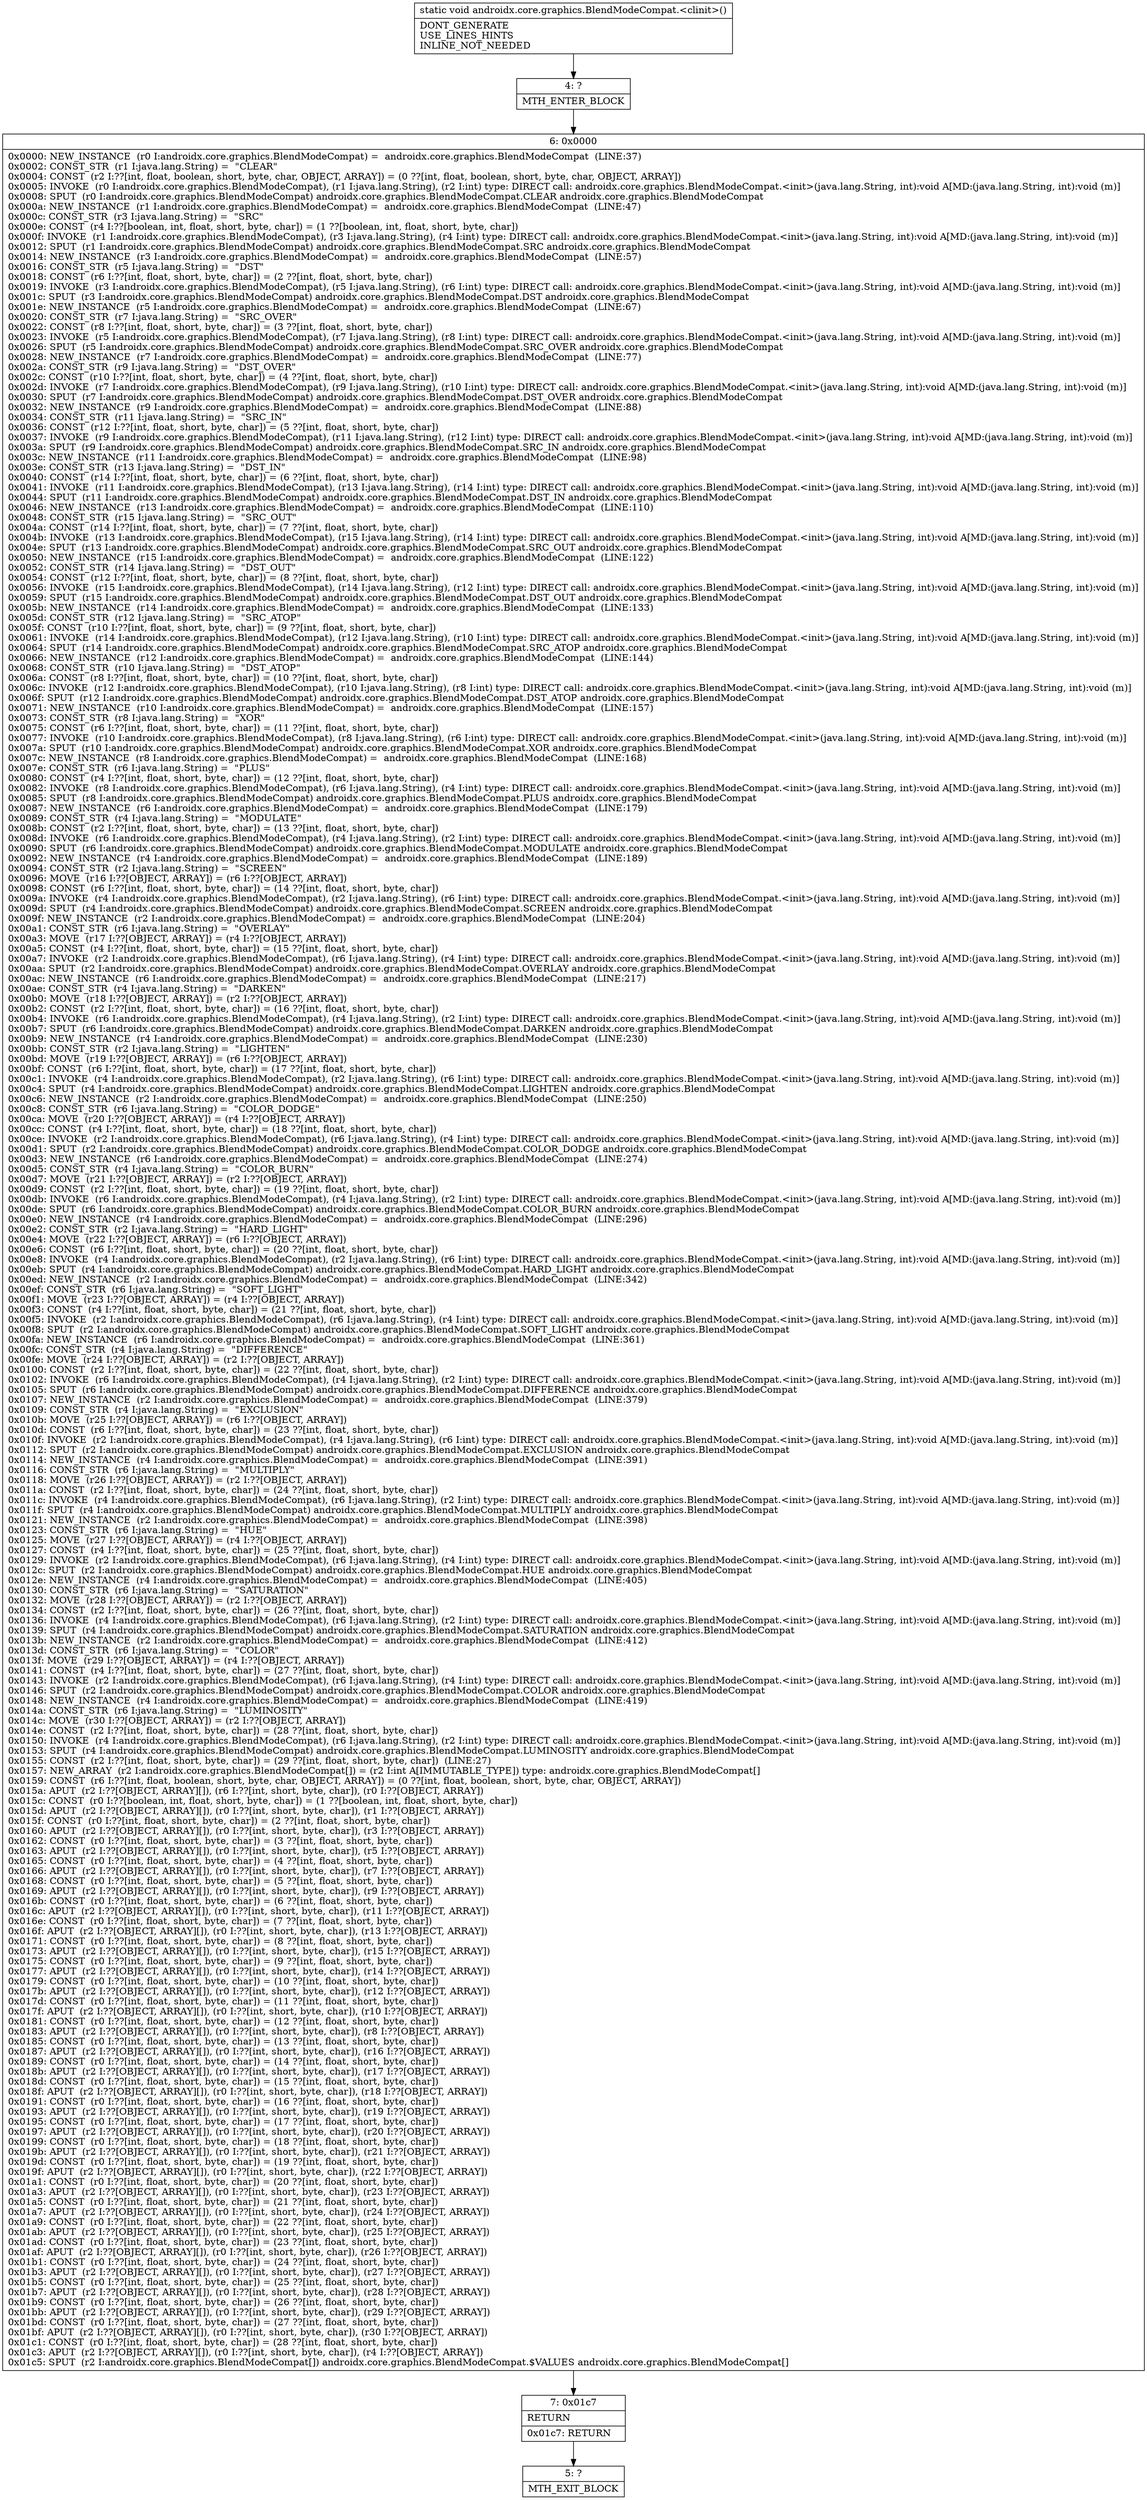 digraph "CFG forandroidx.core.graphics.BlendModeCompat.\<clinit\>()V" {
Node_4 [shape=record,label="{4\:\ ?|MTH_ENTER_BLOCK\l}"];
Node_6 [shape=record,label="{6\:\ 0x0000|0x0000: NEW_INSTANCE  (r0 I:androidx.core.graphics.BlendModeCompat) =  androidx.core.graphics.BlendModeCompat  (LINE:37)\l0x0002: CONST_STR  (r1 I:java.lang.String) =  \"CLEAR\" \l0x0004: CONST  (r2 I:??[int, float, boolean, short, byte, char, OBJECT, ARRAY]) = (0 ??[int, float, boolean, short, byte, char, OBJECT, ARRAY]) \l0x0005: INVOKE  (r0 I:androidx.core.graphics.BlendModeCompat), (r1 I:java.lang.String), (r2 I:int) type: DIRECT call: androidx.core.graphics.BlendModeCompat.\<init\>(java.lang.String, int):void A[MD:(java.lang.String, int):void (m)]\l0x0008: SPUT  (r0 I:androidx.core.graphics.BlendModeCompat) androidx.core.graphics.BlendModeCompat.CLEAR androidx.core.graphics.BlendModeCompat \l0x000a: NEW_INSTANCE  (r1 I:androidx.core.graphics.BlendModeCompat) =  androidx.core.graphics.BlendModeCompat  (LINE:47)\l0x000c: CONST_STR  (r3 I:java.lang.String) =  \"SRC\" \l0x000e: CONST  (r4 I:??[boolean, int, float, short, byte, char]) = (1 ??[boolean, int, float, short, byte, char]) \l0x000f: INVOKE  (r1 I:androidx.core.graphics.BlendModeCompat), (r3 I:java.lang.String), (r4 I:int) type: DIRECT call: androidx.core.graphics.BlendModeCompat.\<init\>(java.lang.String, int):void A[MD:(java.lang.String, int):void (m)]\l0x0012: SPUT  (r1 I:androidx.core.graphics.BlendModeCompat) androidx.core.graphics.BlendModeCompat.SRC androidx.core.graphics.BlendModeCompat \l0x0014: NEW_INSTANCE  (r3 I:androidx.core.graphics.BlendModeCompat) =  androidx.core.graphics.BlendModeCompat  (LINE:57)\l0x0016: CONST_STR  (r5 I:java.lang.String) =  \"DST\" \l0x0018: CONST  (r6 I:??[int, float, short, byte, char]) = (2 ??[int, float, short, byte, char]) \l0x0019: INVOKE  (r3 I:androidx.core.graphics.BlendModeCompat), (r5 I:java.lang.String), (r6 I:int) type: DIRECT call: androidx.core.graphics.BlendModeCompat.\<init\>(java.lang.String, int):void A[MD:(java.lang.String, int):void (m)]\l0x001c: SPUT  (r3 I:androidx.core.graphics.BlendModeCompat) androidx.core.graphics.BlendModeCompat.DST androidx.core.graphics.BlendModeCompat \l0x001e: NEW_INSTANCE  (r5 I:androidx.core.graphics.BlendModeCompat) =  androidx.core.graphics.BlendModeCompat  (LINE:67)\l0x0020: CONST_STR  (r7 I:java.lang.String) =  \"SRC_OVER\" \l0x0022: CONST  (r8 I:??[int, float, short, byte, char]) = (3 ??[int, float, short, byte, char]) \l0x0023: INVOKE  (r5 I:androidx.core.graphics.BlendModeCompat), (r7 I:java.lang.String), (r8 I:int) type: DIRECT call: androidx.core.graphics.BlendModeCompat.\<init\>(java.lang.String, int):void A[MD:(java.lang.String, int):void (m)]\l0x0026: SPUT  (r5 I:androidx.core.graphics.BlendModeCompat) androidx.core.graphics.BlendModeCompat.SRC_OVER androidx.core.graphics.BlendModeCompat \l0x0028: NEW_INSTANCE  (r7 I:androidx.core.graphics.BlendModeCompat) =  androidx.core.graphics.BlendModeCompat  (LINE:77)\l0x002a: CONST_STR  (r9 I:java.lang.String) =  \"DST_OVER\" \l0x002c: CONST  (r10 I:??[int, float, short, byte, char]) = (4 ??[int, float, short, byte, char]) \l0x002d: INVOKE  (r7 I:androidx.core.graphics.BlendModeCompat), (r9 I:java.lang.String), (r10 I:int) type: DIRECT call: androidx.core.graphics.BlendModeCompat.\<init\>(java.lang.String, int):void A[MD:(java.lang.String, int):void (m)]\l0x0030: SPUT  (r7 I:androidx.core.graphics.BlendModeCompat) androidx.core.graphics.BlendModeCompat.DST_OVER androidx.core.graphics.BlendModeCompat \l0x0032: NEW_INSTANCE  (r9 I:androidx.core.graphics.BlendModeCompat) =  androidx.core.graphics.BlendModeCompat  (LINE:88)\l0x0034: CONST_STR  (r11 I:java.lang.String) =  \"SRC_IN\" \l0x0036: CONST  (r12 I:??[int, float, short, byte, char]) = (5 ??[int, float, short, byte, char]) \l0x0037: INVOKE  (r9 I:androidx.core.graphics.BlendModeCompat), (r11 I:java.lang.String), (r12 I:int) type: DIRECT call: androidx.core.graphics.BlendModeCompat.\<init\>(java.lang.String, int):void A[MD:(java.lang.String, int):void (m)]\l0x003a: SPUT  (r9 I:androidx.core.graphics.BlendModeCompat) androidx.core.graphics.BlendModeCompat.SRC_IN androidx.core.graphics.BlendModeCompat \l0x003c: NEW_INSTANCE  (r11 I:androidx.core.graphics.BlendModeCompat) =  androidx.core.graphics.BlendModeCompat  (LINE:98)\l0x003e: CONST_STR  (r13 I:java.lang.String) =  \"DST_IN\" \l0x0040: CONST  (r14 I:??[int, float, short, byte, char]) = (6 ??[int, float, short, byte, char]) \l0x0041: INVOKE  (r11 I:androidx.core.graphics.BlendModeCompat), (r13 I:java.lang.String), (r14 I:int) type: DIRECT call: androidx.core.graphics.BlendModeCompat.\<init\>(java.lang.String, int):void A[MD:(java.lang.String, int):void (m)]\l0x0044: SPUT  (r11 I:androidx.core.graphics.BlendModeCompat) androidx.core.graphics.BlendModeCompat.DST_IN androidx.core.graphics.BlendModeCompat \l0x0046: NEW_INSTANCE  (r13 I:androidx.core.graphics.BlendModeCompat) =  androidx.core.graphics.BlendModeCompat  (LINE:110)\l0x0048: CONST_STR  (r15 I:java.lang.String) =  \"SRC_OUT\" \l0x004a: CONST  (r14 I:??[int, float, short, byte, char]) = (7 ??[int, float, short, byte, char]) \l0x004b: INVOKE  (r13 I:androidx.core.graphics.BlendModeCompat), (r15 I:java.lang.String), (r14 I:int) type: DIRECT call: androidx.core.graphics.BlendModeCompat.\<init\>(java.lang.String, int):void A[MD:(java.lang.String, int):void (m)]\l0x004e: SPUT  (r13 I:androidx.core.graphics.BlendModeCompat) androidx.core.graphics.BlendModeCompat.SRC_OUT androidx.core.graphics.BlendModeCompat \l0x0050: NEW_INSTANCE  (r15 I:androidx.core.graphics.BlendModeCompat) =  androidx.core.graphics.BlendModeCompat  (LINE:122)\l0x0052: CONST_STR  (r14 I:java.lang.String) =  \"DST_OUT\" \l0x0054: CONST  (r12 I:??[int, float, short, byte, char]) = (8 ??[int, float, short, byte, char]) \l0x0056: INVOKE  (r15 I:androidx.core.graphics.BlendModeCompat), (r14 I:java.lang.String), (r12 I:int) type: DIRECT call: androidx.core.graphics.BlendModeCompat.\<init\>(java.lang.String, int):void A[MD:(java.lang.String, int):void (m)]\l0x0059: SPUT  (r15 I:androidx.core.graphics.BlendModeCompat) androidx.core.graphics.BlendModeCompat.DST_OUT androidx.core.graphics.BlendModeCompat \l0x005b: NEW_INSTANCE  (r14 I:androidx.core.graphics.BlendModeCompat) =  androidx.core.graphics.BlendModeCompat  (LINE:133)\l0x005d: CONST_STR  (r12 I:java.lang.String) =  \"SRC_ATOP\" \l0x005f: CONST  (r10 I:??[int, float, short, byte, char]) = (9 ??[int, float, short, byte, char]) \l0x0061: INVOKE  (r14 I:androidx.core.graphics.BlendModeCompat), (r12 I:java.lang.String), (r10 I:int) type: DIRECT call: androidx.core.graphics.BlendModeCompat.\<init\>(java.lang.String, int):void A[MD:(java.lang.String, int):void (m)]\l0x0064: SPUT  (r14 I:androidx.core.graphics.BlendModeCompat) androidx.core.graphics.BlendModeCompat.SRC_ATOP androidx.core.graphics.BlendModeCompat \l0x0066: NEW_INSTANCE  (r12 I:androidx.core.graphics.BlendModeCompat) =  androidx.core.graphics.BlendModeCompat  (LINE:144)\l0x0068: CONST_STR  (r10 I:java.lang.String) =  \"DST_ATOP\" \l0x006a: CONST  (r8 I:??[int, float, short, byte, char]) = (10 ??[int, float, short, byte, char]) \l0x006c: INVOKE  (r12 I:androidx.core.graphics.BlendModeCompat), (r10 I:java.lang.String), (r8 I:int) type: DIRECT call: androidx.core.graphics.BlendModeCompat.\<init\>(java.lang.String, int):void A[MD:(java.lang.String, int):void (m)]\l0x006f: SPUT  (r12 I:androidx.core.graphics.BlendModeCompat) androidx.core.graphics.BlendModeCompat.DST_ATOP androidx.core.graphics.BlendModeCompat \l0x0071: NEW_INSTANCE  (r10 I:androidx.core.graphics.BlendModeCompat) =  androidx.core.graphics.BlendModeCompat  (LINE:157)\l0x0073: CONST_STR  (r8 I:java.lang.String) =  \"XOR\" \l0x0075: CONST  (r6 I:??[int, float, short, byte, char]) = (11 ??[int, float, short, byte, char]) \l0x0077: INVOKE  (r10 I:androidx.core.graphics.BlendModeCompat), (r8 I:java.lang.String), (r6 I:int) type: DIRECT call: androidx.core.graphics.BlendModeCompat.\<init\>(java.lang.String, int):void A[MD:(java.lang.String, int):void (m)]\l0x007a: SPUT  (r10 I:androidx.core.graphics.BlendModeCompat) androidx.core.graphics.BlendModeCompat.XOR androidx.core.graphics.BlendModeCompat \l0x007c: NEW_INSTANCE  (r8 I:androidx.core.graphics.BlendModeCompat) =  androidx.core.graphics.BlendModeCompat  (LINE:168)\l0x007e: CONST_STR  (r6 I:java.lang.String) =  \"PLUS\" \l0x0080: CONST  (r4 I:??[int, float, short, byte, char]) = (12 ??[int, float, short, byte, char]) \l0x0082: INVOKE  (r8 I:androidx.core.graphics.BlendModeCompat), (r6 I:java.lang.String), (r4 I:int) type: DIRECT call: androidx.core.graphics.BlendModeCompat.\<init\>(java.lang.String, int):void A[MD:(java.lang.String, int):void (m)]\l0x0085: SPUT  (r8 I:androidx.core.graphics.BlendModeCompat) androidx.core.graphics.BlendModeCompat.PLUS androidx.core.graphics.BlendModeCompat \l0x0087: NEW_INSTANCE  (r6 I:androidx.core.graphics.BlendModeCompat) =  androidx.core.graphics.BlendModeCompat  (LINE:179)\l0x0089: CONST_STR  (r4 I:java.lang.String) =  \"MODULATE\" \l0x008b: CONST  (r2 I:??[int, float, short, byte, char]) = (13 ??[int, float, short, byte, char]) \l0x008d: INVOKE  (r6 I:androidx.core.graphics.BlendModeCompat), (r4 I:java.lang.String), (r2 I:int) type: DIRECT call: androidx.core.graphics.BlendModeCompat.\<init\>(java.lang.String, int):void A[MD:(java.lang.String, int):void (m)]\l0x0090: SPUT  (r6 I:androidx.core.graphics.BlendModeCompat) androidx.core.graphics.BlendModeCompat.MODULATE androidx.core.graphics.BlendModeCompat \l0x0092: NEW_INSTANCE  (r4 I:androidx.core.graphics.BlendModeCompat) =  androidx.core.graphics.BlendModeCompat  (LINE:189)\l0x0094: CONST_STR  (r2 I:java.lang.String) =  \"SCREEN\" \l0x0096: MOVE  (r16 I:??[OBJECT, ARRAY]) = (r6 I:??[OBJECT, ARRAY]) \l0x0098: CONST  (r6 I:??[int, float, short, byte, char]) = (14 ??[int, float, short, byte, char]) \l0x009a: INVOKE  (r4 I:androidx.core.graphics.BlendModeCompat), (r2 I:java.lang.String), (r6 I:int) type: DIRECT call: androidx.core.graphics.BlendModeCompat.\<init\>(java.lang.String, int):void A[MD:(java.lang.String, int):void (m)]\l0x009d: SPUT  (r4 I:androidx.core.graphics.BlendModeCompat) androidx.core.graphics.BlendModeCompat.SCREEN androidx.core.graphics.BlendModeCompat \l0x009f: NEW_INSTANCE  (r2 I:androidx.core.graphics.BlendModeCompat) =  androidx.core.graphics.BlendModeCompat  (LINE:204)\l0x00a1: CONST_STR  (r6 I:java.lang.String) =  \"OVERLAY\" \l0x00a3: MOVE  (r17 I:??[OBJECT, ARRAY]) = (r4 I:??[OBJECT, ARRAY]) \l0x00a5: CONST  (r4 I:??[int, float, short, byte, char]) = (15 ??[int, float, short, byte, char]) \l0x00a7: INVOKE  (r2 I:androidx.core.graphics.BlendModeCompat), (r6 I:java.lang.String), (r4 I:int) type: DIRECT call: androidx.core.graphics.BlendModeCompat.\<init\>(java.lang.String, int):void A[MD:(java.lang.String, int):void (m)]\l0x00aa: SPUT  (r2 I:androidx.core.graphics.BlendModeCompat) androidx.core.graphics.BlendModeCompat.OVERLAY androidx.core.graphics.BlendModeCompat \l0x00ac: NEW_INSTANCE  (r6 I:androidx.core.graphics.BlendModeCompat) =  androidx.core.graphics.BlendModeCompat  (LINE:217)\l0x00ae: CONST_STR  (r4 I:java.lang.String) =  \"DARKEN\" \l0x00b0: MOVE  (r18 I:??[OBJECT, ARRAY]) = (r2 I:??[OBJECT, ARRAY]) \l0x00b2: CONST  (r2 I:??[int, float, short, byte, char]) = (16 ??[int, float, short, byte, char]) \l0x00b4: INVOKE  (r6 I:androidx.core.graphics.BlendModeCompat), (r4 I:java.lang.String), (r2 I:int) type: DIRECT call: androidx.core.graphics.BlendModeCompat.\<init\>(java.lang.String, int):void A[MD:(java.lang.String, int):void (m)]\l0x00b7: SPUT  (r6 I:androidx.core.graphics.BlendModeCompat) androidx.core.graphics.BlendModeCompat.DARKEN androidx.core.graphics.BlendModeCompat \l0x00b9: NEW_INSTANCE  (r4 I:androidx.core.graphics.BlendModeCompat) =  androidx.core.graphics.BlendModeCompat  (LINE:230)\l0x00bb: CONST_STR  (r2 I:java.lang.String) =  \"LIGHTEN\" \l0x00bd: MOVE  (r19 I:??[OBJECT, ARRAY]) = (r6 I:??[OBJECT, ARRAY]) \l0x00bf: CONST  (r6 I:??[int, float, short, byte, char]) = (17 ??[int, float, short, byte, char]) \l0x00c1: INVOKE  (r4 I:androidx.core.graphics.BlendModeCompat), (r2 I:java.lang.String), (r6 I:int) type: DIRECT call: androidx.core.graphics.BlendModeCompat.\<init\>(java.lang.String, int):void A[MD:(java.lang.String, int):void (m)]\l0x00c4: SPUT  (r4 I:androidx.core.graphics.BlendModeCompat) androidx.core.graphics.BlendModeCompat.LIGHTEN androidx.core.graphics.BlendModeCompat \l0x00c6: NEW_INSTANCE  (r2 I:androidx.core.graphics.BlendModeCompat) =  androidx.core.graphics.BlendModeCompat  (LINE:250)\l0x00c8: CONST_STR  (r6 I:java.lang.String) =  \"COLOR_DODGE\" \l0x00ca: MOVE  (r20 I:??[OBJECT, ARRAY]) = (r4 I:??[OBJECT, ARRAY]) \l0x00cc: CONST  (r4 I:??[int, float, short, byte, char]) = (18 ??[int, float, short, byte, char]) \l0x00ce: INVOKE  (r2 I:androidx.core.graphics.BlendModeCompat), (r6 I:java.lang.String), (r4 I:int) type: DIRECT call: androidx.core.graphics.BlendModeCompat.\<init\>(java.lang.String, int):void A[MD:(java.lang.String, int):void (m)]\l0x00d1: SPUT  (r2 I:androidx.core.graphics.BlendModeCompat) androidx.core.graphics.BlendModeCompat.COLOR_DODGE androidx.core.graphics.BlendModeCompat \l0x00d3: NEW_INSTANCE  (r6 I:androidx.core.graphics.BlendModeCompat) =  androidx.core.graphics.BlendModeCompat  (LINE:274)\l0x00d5: CONST_STR  (r4 I:java.lang.String) =  \"COLOR_BURN\" \l0x00d7: MOVE  (r21 I:??[OBJECT, ARRAY]) = (r2 I:??[OBJECT, ARRAY]) \l0x00d9: CONST  (r2 I:??[int, float, short, byte, char]) = (19 ??[int, float, short, byte, char]) \l0x00db: INVOKE  (r6 I:androidx.core.graphics.BlendModeCompat), (r4 I:java.lang.String), (r2 I:int) type: DIRECT call: androidx.core.graphics.BlendModeCompat.\<init\>(java.lang.String, int):void A[MD:(java.lang.String, int):void (m)]\l0x00de: SPUT  (r6 I:androidx.core.graphics.BlendModeCompat) androidx.core.graphics.BlendModeCompat.COLOR_BURN androidx.core.graphics.BlendModeCompat \l0x00e0: NEW_INSTANCE  (r4 I:androidx.core.graphics.BlendModeCompat) =  androidx.core.graphics.BlendModeCompat  (LINE:296)\l0x00e2: CONST_STR  (r2 I:java.lang.String) =  \"HARD_LIGHT\" \l0x00e4: MOVE  (r22 I:??[OBJECT, ARRAY]) = (r6 I:??[OBJECT, ARRAY]) \l0x00e6: CONST  (r6 I:??[int, float, short, byte, char]) = (20 ??[int, float, short, byte, char]) \l0x00e8: INVOKE  (r4 I:androidx.core.graphics.BlendModeCompat), (r2 I:java.lang.String), (r6 I:int) type: DIRECT call: androidx.core.graphics.BlendModeCompat.\<init\>(java.lang.String, int):void A[MD:(java.lang.String, int):void (m)]\l0x00eb: SPUT  (r4 I:androidx.core.graphics.BlendModeCompat) androidx.core.graphics.BlendModeCompat.HARD_LIGHT androidx.core.graphics.BlendModeCompat \l0x00ed: NEW_INSTANCE  (r2 I:androidx.core.graphics.BlendModeCompat) =  androidx.core.graphics.BlendModeCompat  (LINE:342)\l0x00ef: CONST_STR  (r6 I:java.lang.String) =  \"SOFT_LIGHT\" \l0x00f1: MOVE  (r23 I:??[OBJECT, ARRAY]) = (r4 I:??[OBJECT, ARRAY]) \l0x00f3: CONST  (r4 I:??[int, float, short, byte, char]) = (21 ??[int, float, short, byte, char]) \l0x00f5: INVOKE  (r2 I:androidx.core.graphics.BlendModeCompat), (r6 I:java.lang.String), (r4 I:int) type: DIRECT call: androidx.core.graphics.BlendModeCompat.\<init\>(java.lang.String, int):void A[MD:(java.lang.String, int):void (m)]\l0x00f8: SPUT  (r2 I:androidx.core.graphics.BlendModeCompat) androidx.core.graphics.BlendModeCompat.SOFT_LIGHT androidx.core.graphics.BlendModeCompat \l0x00fa: NEW_INSTANCE  (r6 I:androidx.core.graphics.BlendModeCompat) =  androidx.core.graphics.BlendModeCompat  (LINE:361)\l0x00fc: CONST_STR  (r4 I:java.lang.String) =  \"DIFFERENCE\" \l0x00fe: MOVE  (r24 I:??[OBJECT, ARRAY]) = (r2 I:??[OBJECT, ARRAY]) \l0x0100: CONST  (r2 I:??[int, float, short, byte, char]) = (22 ??[int, float, short, byte, char]) \l0x0102: INVOKE  (r6 I:androidx.core.graphics.BlendModeCompat), (r4 I:java.lang.String), (r2 I:int) type: DIRECT call: androidx.core.graphics.BlendModeCompat.\<init\>(java.lang.String, int):void A[MD:(java.lang.String, int):void (m)]\l0x0105: SPUT  (r6 I:androidx.core.graphics.BlendModeCompat) androidx.core.graphics.BlendModeCompat.DIFFERENCE androidx.core.graphics.BlendModeCompat \l0x0107: NEW_INSTANCE  (r2 I:androidx.core.graphics.BlendModeCompat) =  androidx.core.graphics.BlendModeCompat  (LINE:379)\l0x0109: CONST_STR  (r4 I:java.lang.String) =  \"EXCLUSION\" \l0x010b: MOVE  (r25 I:??[OBJECT, ARRAY]) = (r6 I:??[OBJECT, ARRAY]) \l0x010d: CONST  (r6 I:??[int, float, short, byte, char]) = (23 ??[int, float, short, byte, char]) \l0x010f: INVOKE  (r2 I:androidx.core.graphics.BlendModeCompat), (r4 I:java.lang.String), (r6 I:int) type: DIRECT call: androidx.core.graphics.BlendModeCompat.\<init\>(java.lang.String, int):void A[MD:(java.lang.String, int):void (m)]\l0x0112: SPUT  (r2 I:androidx.core.graphics.BlendModeCompat) androidx.core.graphics.BlendModeCompat.EXCLUSION androidx.core.graphics.BlendModeCompat \l0x0114: NEW_INSTANCE  (r4 I:androidx.core.graphics.BlendModeCompat) =  androidx.core.graphics.BlendModeCompat  (LINE:391)\l0x0116: CONST_STR  (r6 I:java.lang.String) =  \"MULTIPLY\" \l0x0118: MOVE  (r26 I:??[OBJECT, ARRAY]) = (r2 I:??[OBJECT, ARRAY]) \l0x011a: CONST  (r2 I:??[int, float, short, byte, char]) = (24 ??[int, float, short, byte, char]) \l0x011c: INVOKE  (r4 I:androidx.core.graphics.BlendModeCompat), (r6 I:java.lang.String), (r2 I:int) type: DIRECT call: androidx.core.graphics.BlendModeCompat.\<init\>(java.lang.String, int):void A[MD:(java.lang.String, int):void (m)]\l0x011f: SPUT  (r4 I:androidx.core.graphics.BlendModeCompat) androidx.core.graphics.BlendModeCompat.MULTIPLY androidx.core.graphics.BlendModeCompat \l0x0121: NEW_INSTANCE  (r2 I:androidx.core.graphics.BlendModeCompat) =  androidx.core.graphics.BlendModeCompat  (LINE:398)\l0x0123: CONST_STR  (r6 I:java.lang.String) =  \"HUE\" \l0x0125: MOVE  (r27 I:??[OBJECT, ARRAY]) = (r4 I:??[OBJECT, ARRAY]) \l0x0127: CONST  (r4 I:??[int, float, short, byte, char]) = (25 ??[int, float, short, byte, char]) \l0x0129: INVOKE  (r2 I:androidx.core.graphics.BlendModeCompat), (r6 I:java.lang.String), (r4 I:int) type: DIRECT call: androidx.core.graphics.BlendModeCompat.\<init\>(java.lang.String, int):void A[MD:(java.lang.String, int):void (m)]\l0x012c: SPUT  (r2 I:androidx.core.graphics.BlendModeCompat) androidx.core.graphics.BlendModeCompat.HUE androidx.core.graphics.BlendModeCompat \l0x012e: NEW_INSTANCE  (r4 I:androidx.core.graphics.BlendModeCompat) =  androidx.core.graphics.BlendModeCompat  (LINE:405)\l0x0130: CONST_STR  (r6 I:java.lang.String) =  \"SATURATION\" \l0x0132: MOVE  (r28 I:??[OBJECT, ARRAY]) = (r2 I:??[OBJECT, ARRAY]) \l0x0134: CONST  (r2 I:??[int, float, short, byte, char]) = (26 ??[int, float, short, byte, char]) \l0x0136: INVOKE  (r4 I:androidx.core.graphics.BlendModeCompat), (r6 I:java.lang.String), (r2 I:int) type: DIRECT call: androidx.core.graphics.BlendModeCompat.\<init\>(java.lang.String, int):void A[MD:(java.lang.String, int):void (m)]\l0x0139: SPUT  (r4 I:androidx.core.graphics.BlendModeCompat) androidx.core.graphics.BlendModeCompat.SATURATION androidx.core.graphics.BlendModeCompat \l0x013b: NEW_INSTANCE  (r2 I:androidx.core.graphics.BlendModeCompat) =  androidx.core.graphics.BlendModeCompat  (LINE:412)\l0x013d: CONST_STR  (r6 I:java.lang.String) =  \"COLOR\" \l0x013f: MOVE  (r29 I:??[OBJECT, ARRAY]) = (r4 I:??[OBJECT, ARRAY]) \l0x0141: CONST  (r4 I:??[int, float, short, byte, char]) = (27 ??[int, float, short, byte, char]) \l0x0143: INVOKE  (r2 I:androidx.core.graphics.BlendModeCompat), (r6 I:java.lang.String), (r4 I:int) type: DIRECT call: androidx.core.graphics.BlendModeCompat.\<init\>(java.lang.String, int):void A[MD:(java.lang.String, int):void (m)]\l0x0146: SPUT  (r2 I:androidx.core.graphics.BlendModeCompat) androidx.core.graphics.BlendModeCompat.COLOR androidx.core.graphics.BlendModeCompat \l0x0148: NEW_INSTANCE  (r4 I:androidx.core.graphics.BlendModeCompat) =  androidx.core.graphics.BlendModeCompat  (LINE:419)\l0x014a: CONST_STR  (r6 I:java.lang.String) =  \"LUMINOSITY\" \l0x014c: MOVE  (r30 I:??[OBJECT, ARRAY]) = (r2 I:??[OBJECT, ARRAY]) \l0x014e: CONST  (r2 I:??[int, float, short, byte, char]) = (28 ??[int, float, short, byte, char]) \l0x0150: INVOKE  (r4 I:androidx.core.graphics.BlendModeCompat), (r6 I:java.lang.String), (r2 I:int) type: DIRECT call: androidx.core.graphics.BlendModeCompat.\<init\>(java.lang.String, int):void A[MD:(java.lang.String, int):void (m)]\l0x0153: SPUT  (r4 I:androidx.core.graphics.BlendModeCompat) androidx.core.graphics.BlendModeCompat.LUMINOSITY androidx.core.graphics.BlendModeCompat \l0x0155: CONST  (r2 I:??[int, float, short, byte, char]) = (29 ??[int, float, short, byte, char])  (LINE:27)\l0x0157: NEW_ARRAY  (r2 I:androidx.core.graphics.BlendModeCompat[]) = (r2 I:int A[IMMUTABLE_TYPE]) type: androidx.core.graphics.BlendModeCompat[] \l0x0159: CONST  (r6 I:??[int, float, boolean, short, byte, char, OBJECT, ARRAY]) = (0 ??[int, float, boolean, short, byte, char, OBJECT, ARRAY]) \l0x015a: APUT  (r2 I:??[OBJECT, ARRAY][]), (r6 I:??[int, short, byte, char]), (r0 I:??[OBJECT, ARRAY]) \l0x015c: CONST  (r0 I:??[boolean, int, float, short, byte, char]) = (1 ??[boolean, int, float, short, byte, char]) \l0x015d: APUT  (r2 I:??[OBJECT, ARRAY][]), (r0 I:??[int, short, byte, char]), (r1 I:??[OBJECT, ARRAY]) \l0x015f: CONST  (r0 I:??[int, float, short, byte, char]) = (2 ??[int, float, short, byte, char]) \l0x0160: APUT  (r2 I:??[OBJECT, ARRAY][]), (r0 I:??[int, short, byte, char]), (r3 I:??[OBJECT, ARRAY]) \l0x0162: CONST  (r0 I:??[int, float, short, byte, char]) = (3 ??[int, float, short, byte, char]) \l0x0163: APUT  (r2 I:??[OBJECT, ARRAY][]), (r0 I:??[int, short, byte, char]), (r5 I:??[OBJECT, ARRAY]) \l0x0165: CONST  (r0 I:??[int, float, short, byte, char]) = (4 ??[int, float, short, byte, char]) \l0x0166: APUT  (r2 I:??[OBJECT, ARRAY][]), (r0 I:??[int, short, byte, char]), (r7 I:??[OBJECT, ARRAY]) \l0x0168: CONST  (r0 I:??[int, float, short, byte, char]) = (5 ??[int, float, short, byte, char]) \l0x0169: APUT  (r2 I:??[OBJECT, ARRAY][]), (r0 I:??[int, short, byte, char]), (r9 I:??[OBJECT, ARRAY]) \l0x016b: CONST  (r0 I:??[int, float, short, byte, char]) = (6 ??[int, float, short, byte, char]) \l0x016c: APUT  (r2 I:??[OBJECT, ARRAY][]), (r0 I:??[int, short, byte, char]), (r11 I:??[OBJECT, ARRAY]) \l0x016e: CONST  (r0 I:??[int, float, short, byte, char]) = (7 ??[int, float, short, byte, char]) \l0x016f: APUT  (r2 I:??[OBJECT, ARRAY][]), (r0 I:??[int, short, byte, char]), (r13 I:??[OBJECT, ARRAY]) \l0x0171: CONST  (r0 I:??[int, float, short, byte, char]) = (8 ??[int, float, short, byte, char]) \l0x0173: APUT  (r2 I:??[OBJECT, ARRAY][]), (r0 I:??[int, short, byte, char]), (r15 I:??[OBJECT, ARRAY]) \l0x0175: CONST  (r0 I:??[int, float, short, byte, char]) = (9 ??[int, float, short, byte, char]) \l0x0177: APUT  (r2 I:??[OBJECT, ARRAY][]), (r0 I:??[int, short, byte, char]), (r14 I:??[OBJECT, ARRAY]) \l0x0179: CONST  (r0 I:??[int, float, short, byte, char]) = (10 ??[int, float, short, byte, char]) \l0x017b: APUT  (r2 I:??[OBJECT, ARRAY][]), (r0 I:??[int, short, byte, char]), (r12 I:??[OBJECT, ARRAY]) \l0x017d: CONST  (r0 I:??[int, float, short, byte, char]) = (11 ??[int, float, short, byte, char]) \l0x017f: APUT  (r2 I:??[OBJECT, ARRAY][]), (r0 I:??[int, short, byte, char]), (r10 I:??[OBJECT, ARRAY]) \l0x0181: CONST  (r0 I:??[int, float, short, byte, char]) = (12 ??[int, float, short, byte, char]) \l0x0183: APUT  (r2 I:??[OBJECT, ARRAY][]), (r0 I:??[int, short, byte, char]), (r8 I:??[OBJECT, ARRAY]) \l0x0185: CONST  (r0 I:??[int, float, short, byte, char]) = (13 ??[int, float, short, byte, char]) \l0x0187: APUT  (r2 I:??[OBJECT, ARRAY][]), (r0 I:??[int, short, byte, char]), (r16 I:??[OBJECT, ARRAY]) \l0x0189: CONST  (r0 I:??[int, float, short, byte, char]) = (14 ??[int, float, short, byte, char]) \l0x018b: APUT  (r2 I:??[OBJECT, ARRAY][]), (r0 I:??[int, short, byte, char]), (r17 I:??[OBJECT, ARRAY]) \l0x018d: CONST  (r0 I:??[int, float, short, byte, char]) = (15 ??[int, float, short, byte, char]) \l0x018f: APUT  (r2 I:??[OBJECT, ARRAY][]), (r0 I:??[int, short, byte, char]), (r18 I:??[OBJECT, ARRAY]) \l0x0191: CONST  (r0 I:??[int, float, short, byte, char]) = (16 ??[int, float, short, byte, char]) \l0x0193: APUT  (r2 I:??[OBJECT, ARRAY][]), (r0 I:??[int, short, byte, char]), (r19 I:??[OBJECT, ARRAY]) \l0x0195: CONST  (r0 I:??[int, float, short, byte, char]) = (17 ??[int, float, short, byte, char]) \l0x0197: APUT  (r2 I:??[OBJECT, ARRAY][]), (r0 I:??[int, short, byte, char]), (r20 I:??[OBJECT, ARRAY]) \l0x0199: CONST  (r0 I:??[int, float, short, byte, char]) = (18 ??[int, float, short, byte, char]) \l0x019b: APUT  (r2 I:??[OBJECT, ARRAY][]), (r0 I:??[int, short, byte, char]), (r21 I:??[OBJECT, ARRAY]) \l0x019d: CONST  (r0 I:??[int, float, short, byte, char]) = (19 ??[int, float, short, byte, char]) \l0x019f: APUT  (r2 I:??[OBJECT, ARRAY][]), (r0 I:??[int, short, byte, char]), (r22 I:??[OBJECT, ARRAY]) \l0x01a1: CONST  (r0 I:??[int, float, short, byte, char]) = (20 ??[int, float, short, byte, char]) \l0x01a3: APUT  (r2 I:??[OBJECT, ARRAY][]), (r0 I:??[int, short, byte, char]), (r23 I:??[OBJECT, ARRAY]) \l0x01a5: CONST  (r0 I:??[int, float, short, byte, char]) = (21 ??[int, float, short, byte, char]) \l0x01a7: APUT  (r2 I:??[OBJECT, ARRAY][]), (r0 I:??[int, short, byte, char]), (r24 I:??[OBJECT, ARRAY]) \l0x01a9: CONST  (r0 I:??[int, float, short, byte, char]) = (22 ??[int, float, short, byte, char]) \l0x01ab: APUT  (r2 I:??[OBJECT, ARRAY][]), (r0 I:??[int, short, byte, char]), (r25 I:??[OBJECT, ARRAY]) \l0x01ad: CONST  (r0 I:??[int, float, short, byte, char]) = (23 ??[int, float, short, byte, char]) \l0x01af: APUT  (r2 I:??[OBJECT, ARRAY][]), (r0 I:??[int, short, byte, char]), (r26 I:??[OBJECT, ARRAY]) \l0x01b1: CONST  (r0 I:??[int, float, short, byte, char]) = (24 ??[int, float, short, byte, char]) \l0x01b3: APUT  (r2 I:??[OBJECT, ARRAY][]), (r0 I:??[int, short, byte, char]), (r27 I:??[OBJECT, ARRAY]) \l0x01b5: CONST  (r0 I:??[int, float, short, byte, char]) = (25 ??[int, float, short, byte, char]) \l0x01b7: APUT  (r2 I:??[OBJECT, ARRAY][]), (r0 I:??[int, short, byte, char]), (r28 I:??[OBJECT, ARRAY]) \l0x01b9: CONST  (r0 I:??[int, float, short, byte, char]) = (26 ??[int, float, short, byte, char]) \l0x01bb: APUT  (r2 I:??[OBJECT, ARRAY][]), (r0 I:??[int, short, byte, char]), (r29 I:??[OBJECT, ARRAY]) \l0x01bd: CONST  (r0 I:??[int, float, short, byte, char]) = (27 ??[int, float, short, byte, char]) \l0x01bf: APUT  (r2 I:??[OBJECT, ARRAY][]), (r0 I:??[int, short, byte, char]), (r30 I:??[OBJECT, ARRAY]) \l0x01c1: CONST  (r0 I:??[int, float, short, byte, char]) = (28 ??[int, float, short, byte, char]) \l0x01c3: APUT  (r2 I:??[OBJECT, ARRAY][]), (r0 I:??[int, short, byte, char]), (r4 I:??[OBJECT, ARRAY]) \l0x01c5: SPUT  (r2 I:androidx.core.graphics.BlendModeCompat[]) androidx.core.graphics.BlendModeCompat.$VALUES androidx.core.graphics.BlendModeCompat[] \l}"];
Node_7 [shape=record,label="{7\:\ 0x01c7|RETURN\l|0x01c7: RETURN   \l}"];
Node_5 [shape=record,label="{5\:\ ?|MTH_EXIT_BLOCK\l}"];
MethodNode[shape=record,label="{static void androidx.core.graphics.BlendModeCompat.\<clinit\>()  | DONT_GENERATE\lUSE_LINES_HINTS\lINLINE_NOT_NEEDED\l}"];
MethodNode -> Node_4;Node_4 -> Node_6;
Node_6 -> Node_7;
Node_7 -> Node_5;
}

